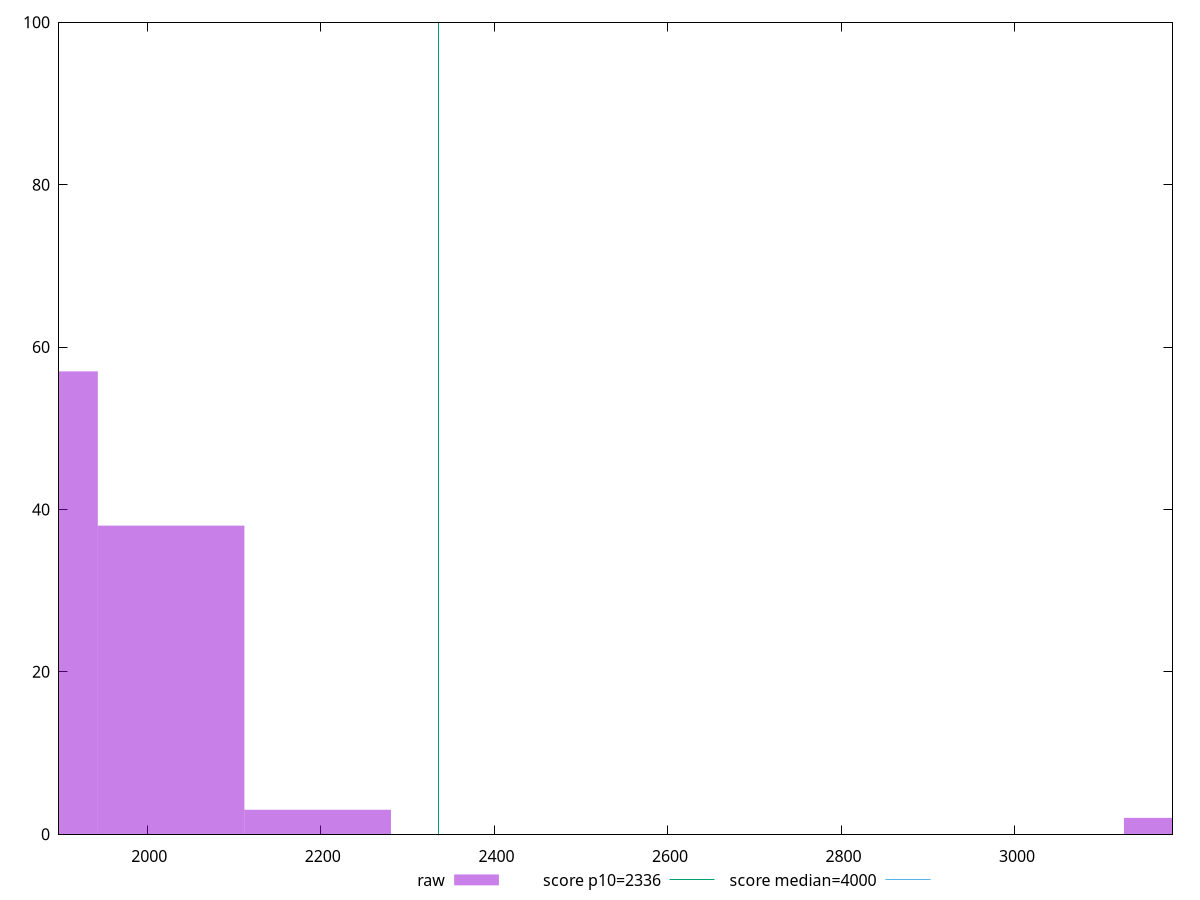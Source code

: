 reset

$raw <<EOF
3210.0654636714817 2
2027.4097665293566 38
1858.4589526519103 57
2196.360580406803 3
EOF

set key outside below
set boxwidth 168.9508138774464
set xrange [1898.2045000000003:3181.562]
set yrange [0:100]
set trange [0:100]
set style fill transparent solid 0.5 noborder

set parametric
set terminal svg size 640, 490 enhanced background rgb 'white'
set output "report_00017_2021-02-10T15-08-03.406Z/first-contentful-paint/samples/pages+cached+noadtech/raw/histogram.svg"

plot $raw title "raw" with boxes, \
     2336,t title "score p10=2336", \
     4000,t title "score median=4000"

reset
